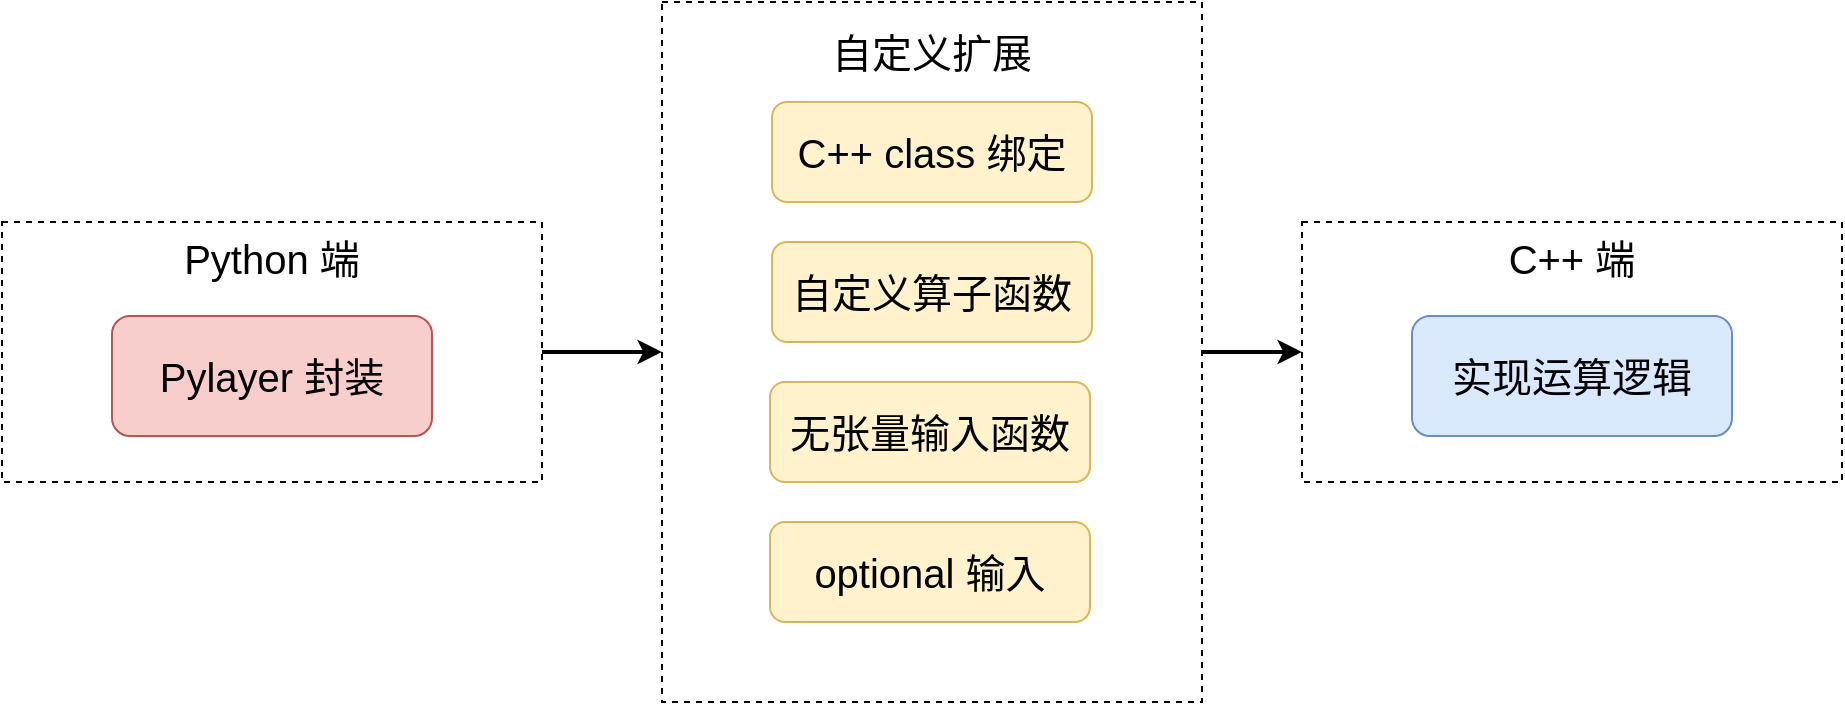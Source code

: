 <mxfile version="21.6.1" type="github">
  <diagram name="第 1 页" id="Stk5Jh3p3bf24eHYw-N9">
    <mxGraphModel dx="954" dy="509" grid="1" gridSize="10" guides="1" tooltips="1" connect="1" arrows="1" fold="1" page="1" pageScale="1" pageWidth="827" pageHeight="1169" math="0" shadow="0">
      <root>
        <mxCell id="0" />
        <mxCell id="1" parent="0" />
        <mxCell id="uc-kZInnrC8ktIU2tX6G-10" style="edgeStyle=orthogonalEdgeStyle;rounded=0;orthogonalLoop=1;jettySize=auto;html=1;exitX=1;exitY=0.5;exitDx=0;exitDy=0;entryX=0;entryY=0.5;entryDx=0;entryDy=0;strokeWidth=2;" edge="1" parent="1" source="uc-kZInnrC8ktIU2tX6G-1" target="uc-kZInnrC8ktIU2tX6G-4">
          <mxGeometry relative="1" as="geometry" />
        </mxCell>
        <mxCell id="uc-kZInnrC8ktIU2tX6G-1" value="" style="rounded=0;whiteSpace=wrap;html=1;dashed=1;" vertex="1" parent="1">
          <mxGeometry x="30" y="170" width="270" height="130" as="geometry" />
        </mxCell>
        <mxCell id="uc-kZInnrC8ktIU2tX6G-2" value="&lt;font style=&quot;font-size: 20px;&quot;&gt;Pylayer 封装&lt;/font&gt;" style="rounded=1;whiteSpace=wrap;html=1;fillColor=#f8cecc;strokeColor=#b85450;" vertex="1" parent="1">
          <mxGeometry x="85" y="217" width="160" height="60" as="geometry" />
        </mxCell>
        <mxCell id="uc-kZInnrC8ktIU2tX6G-3" value="&lt;font style=&quot;font-size: 20px;&quot;&gt;Python 端&lt;/font&gt;" style="text;html=1;strokeColor=none;fillColor=none;align=center;verticalAlign=middle;whiteSpace=wrap;rounded=0;" vertex="1" parent="1">
          <mxGeometry x="95" y="173" width="140" height="30" as="geometry" />
        </mxCell>
        <mxCell id="uc-kZInnrC8ktIU2tX6G-14" style="edgeStyle=orthogonalEdgeStyle;rounded=0;orthogonalLoop=1;jettySize=auto;html=1;exitX=1;exitY=0.5;exitDx=0;exitDy=0;entryX=0;entryY=0.5;entryDx=0;entryDy=0;strokeWidth=2;" edge="1" parent="1" source="uc-kZInnrC8ktIU2tX6G-4" target="uc-kZInnrC8ktIU2tX6G-11">
          <mxGeometry relative="1" as="geometry" />
        </mxCell>
        <mxCell id="uc-kZInnrC8ktIU2tX6G-4" value="" style="rounded=0;whiteSpace=wrap;html=1;dashed=1;" vertex="1" parent="1">
          <mxGeometry x="360" y="60" width="270" height="350" as="geometry" />
        </mxCell>
        <mxCell id="uc-kZInnrC8ktIU2tX6G-5" value="&lt;font style=&quot;font-size: 20px;&quot;&gt;C++ class 绑定&lt;/font&gt;" style="rounded=1;whiteSpace=wrap;html=1;fillColor=#fff2cc;strokeColor=#d6b656;" vertex="1" parent="1">
          <mxGeometry x="415" y="110" width="160" height="50" as="geometry" />
        </mxCell>
        <mxCell id="uc-kZInnrC8ktIU2tX6G-6" value="&lt;font style=&quot;font-size: 20px;&quot;&gt;自定义扩展&lt;/font&gt;" style="text;html=1;strokeColor=none;fillColor=none;align=center;verticalAlign=middle;whiteSpace=wrap;rounded=0;" vertex="1" parent="1">
          <mxGeometry x="425" y="70" width="140" height="30" as="geometry" />
        </mxCell>
        <mxCell id="uc-kZInnrC8ktIU2tX6G-7" value="&lt;font style=&quot;font-size: 20px;&quot;&gt;自定义算子函数&lt;/font&gt;" style="rounded=1;whiteSpace=wrap;html=1;fillColor=#fff2cc;strokeColor=#d6b656;" vertex="1" parent="1">
          <mxGeometry x="415" y="180" width="160" height="50" as="geometry" />
        </mxCell>
        <mxCell id="uc-kZInnrC8ktIU2tX6G-8" value="&lt;font style=&quot;font-size: 20px;&quot;&gt;无张量输入函数&lt;/font&gt;" style="rounded=1;whiteSpace=wrap;html=1;fillColor=#fff2cc;strokeColor=#d6b656;" vertex="1" parent="1">
          <mxGeometry x="414" y="250" width="160" height="50" as="geometry" />
        </mxCell>
        <mxCell id="uc-kZInnrC8ktIU2tX6G-9" value="&lt;span style=&quot;font-size: 20px;&quot;&gt;optional 输入&lt;/span&gt;" style="rounded=1;whiteSpace=wrap;html=1;fillColor=#fff2cc;strokeColor=#d6b656;" vertex="1" parent="1">
          <mxGeometry x="414" y="320" width="160" height="50" as="geometry" />
        </mxCell>
        <mxCell id="uc-kZInnrC8ktIU2tX6G-11" value="" style="rounded=0;whiteSpace=wrap;html=1;dashed=1;" vertex="1" parent="1">
          <mxGeometry x="680" y="170" width="270" height="130" as="geometry" />
        </mxCell>
        <mxCell id="uc-kZInnrC8ktIU2tX6G-12" value="&lt;font style=&quot;font-size: 20px;&quot;&gt;实现运算逻辑&lt;/font&gt;" style="rounded=1;whiteSpace=wrap;html=1;fillColor=#dae8fc;strokeColor=#6c8ebf;" vertex="1" parent="1">
          <mxGeometry x="735" y="217" width="160" height="60" as="geometry" />
        </mxCell>
        <mxCell id="uc-kZInnrC8ktIU2tX6G-13" value="&lt;font style=&quot;font-size: 20px;&quot;&gt;C++ 端&lt;/font&gt;" style="text;html=1;strokeColor=none;fillColor=none;align=center;verticalAlign=middle;whiteSpace=wrap;rounded=0;" vertex="1" parent="1">
          <mxGeometry x="745" y="173" width="140" height="30" as="geometry" />
        </mxCell>
      </root>
    </mxGraphModel>
  </diagram>
</mxfile>
